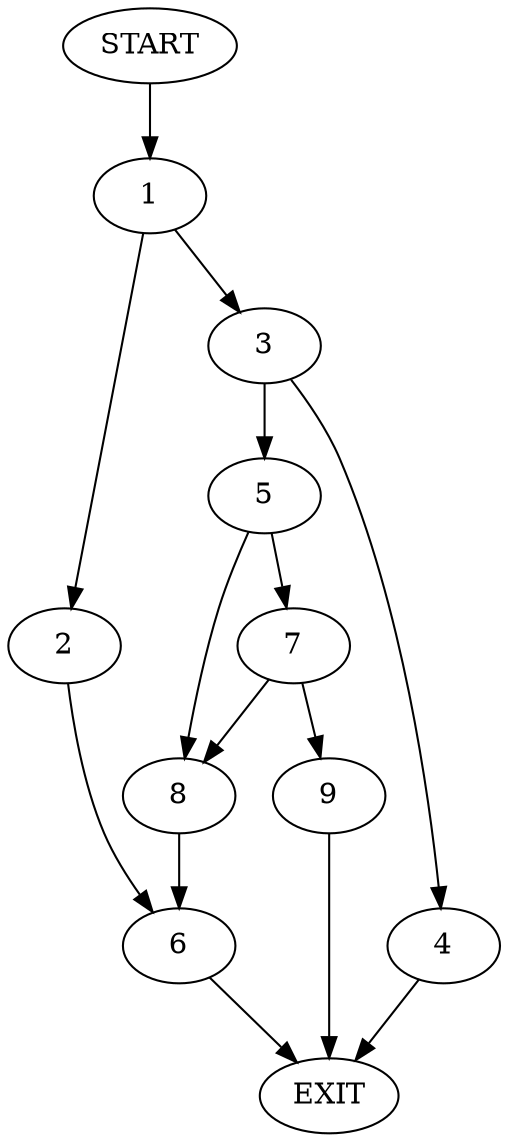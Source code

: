 digraph {
0 [label="START"]
10 [label="EXIT"]
0 -> 1
1 -> 2
1 -> 3
3 -> 4
3 -> 5
2 -> 6
6 -> 10
4 -> 10
5 -> 7
5 -> 8
7 -> 8
7 -> 9
8 -> 6
9 -> 10
}
